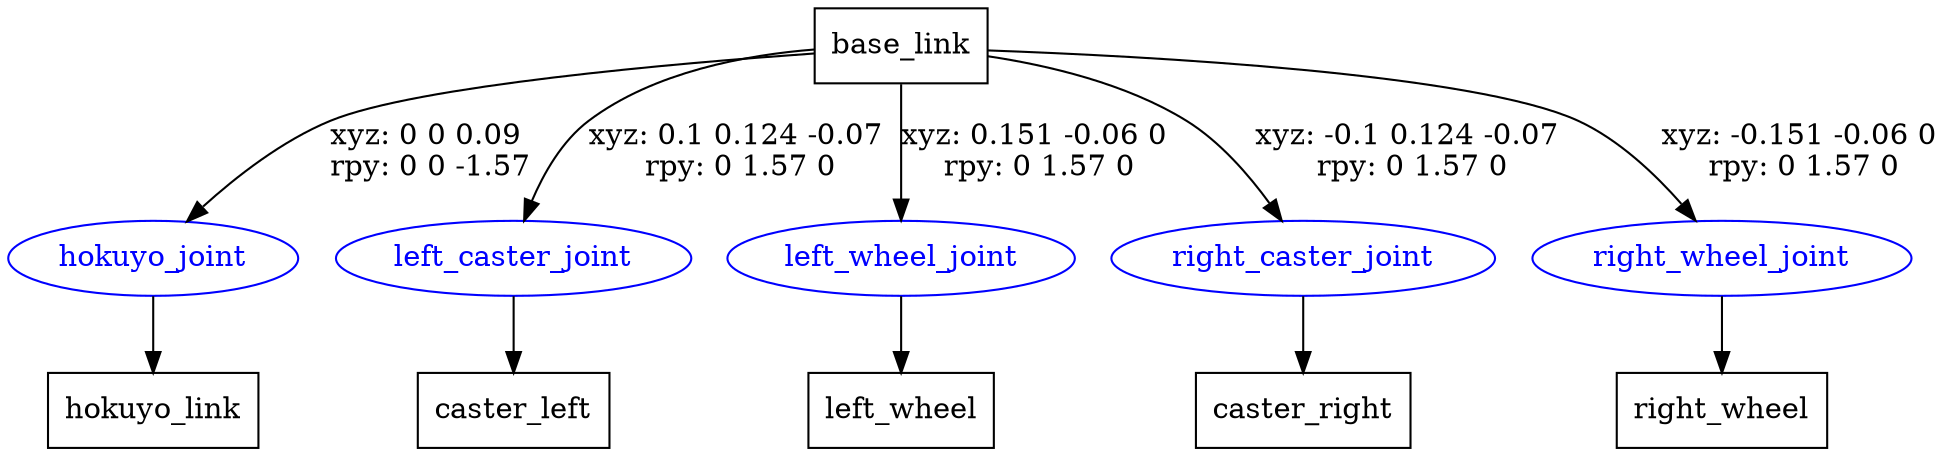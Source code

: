 digraph G {
node [shape=box];
"base_link" [label="base_link"];
"hokuyo_link" [label="hokuyo_link"];
"caster_left" [label="caster_left"];
"left_wheel" [label="left_wheel"];
"caster_right" [label="caster_right"];
"right_wheel" [label="right_wheel"];
node [shape=ellipse, color=blue, fontcolor=blue];
"base_link" -> "hokuyo_joint" [label="xyz: 0 0 0.09 \nrpy: 0 0 -1.57"]
"hokuyo_joint" -> "hokuyo_link"
"base_link" -> "left_caster_joint" [label="xyz: 0.1 0.124 -0.07 \nrpy: 0 1.57 0"]
"left_caster_joint" -> "caster_left"
"base_link" -> "left_wheel_joint" [label="xyz: 0.151 -0.06 0 \nrpy: 0 1.57 0"]
"left_wheel_joint" -> "left_wheel"
"base_link" -> "right_caster_joint" [label="xyz: -0.1 0.124 -0.07 \nrpy: 0 1.57 0"]
"right_caster_joint" -> "caster_right"
"base_link" -> "right_wheel_joint" [label="xyz: -0.151 -0.06 0 \nrpy: 0 1.57 0"]
"right_wheel_joint" -> "right_wheel"
}

